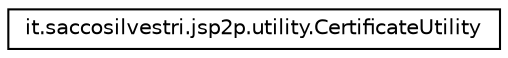 digraph G
{
  edge [fontname="Helvetica",fontsize="10",labelfontname="Helvetica",labelfontsize="10"];
  node [fontname="Helvetica",fontsize="10",shape=record];
  rankdir="LR";
  Node1 [label="it.saccosilvestri.jsp2p.utility.CertificateUtility",height=0.2,width=0.4,color="black", fillcolor="white", style="filled",URL="$classit_1_1saccosilvestri_1_1jsp2p_1_1utility_1_1_certificate_utility.html"];
}
